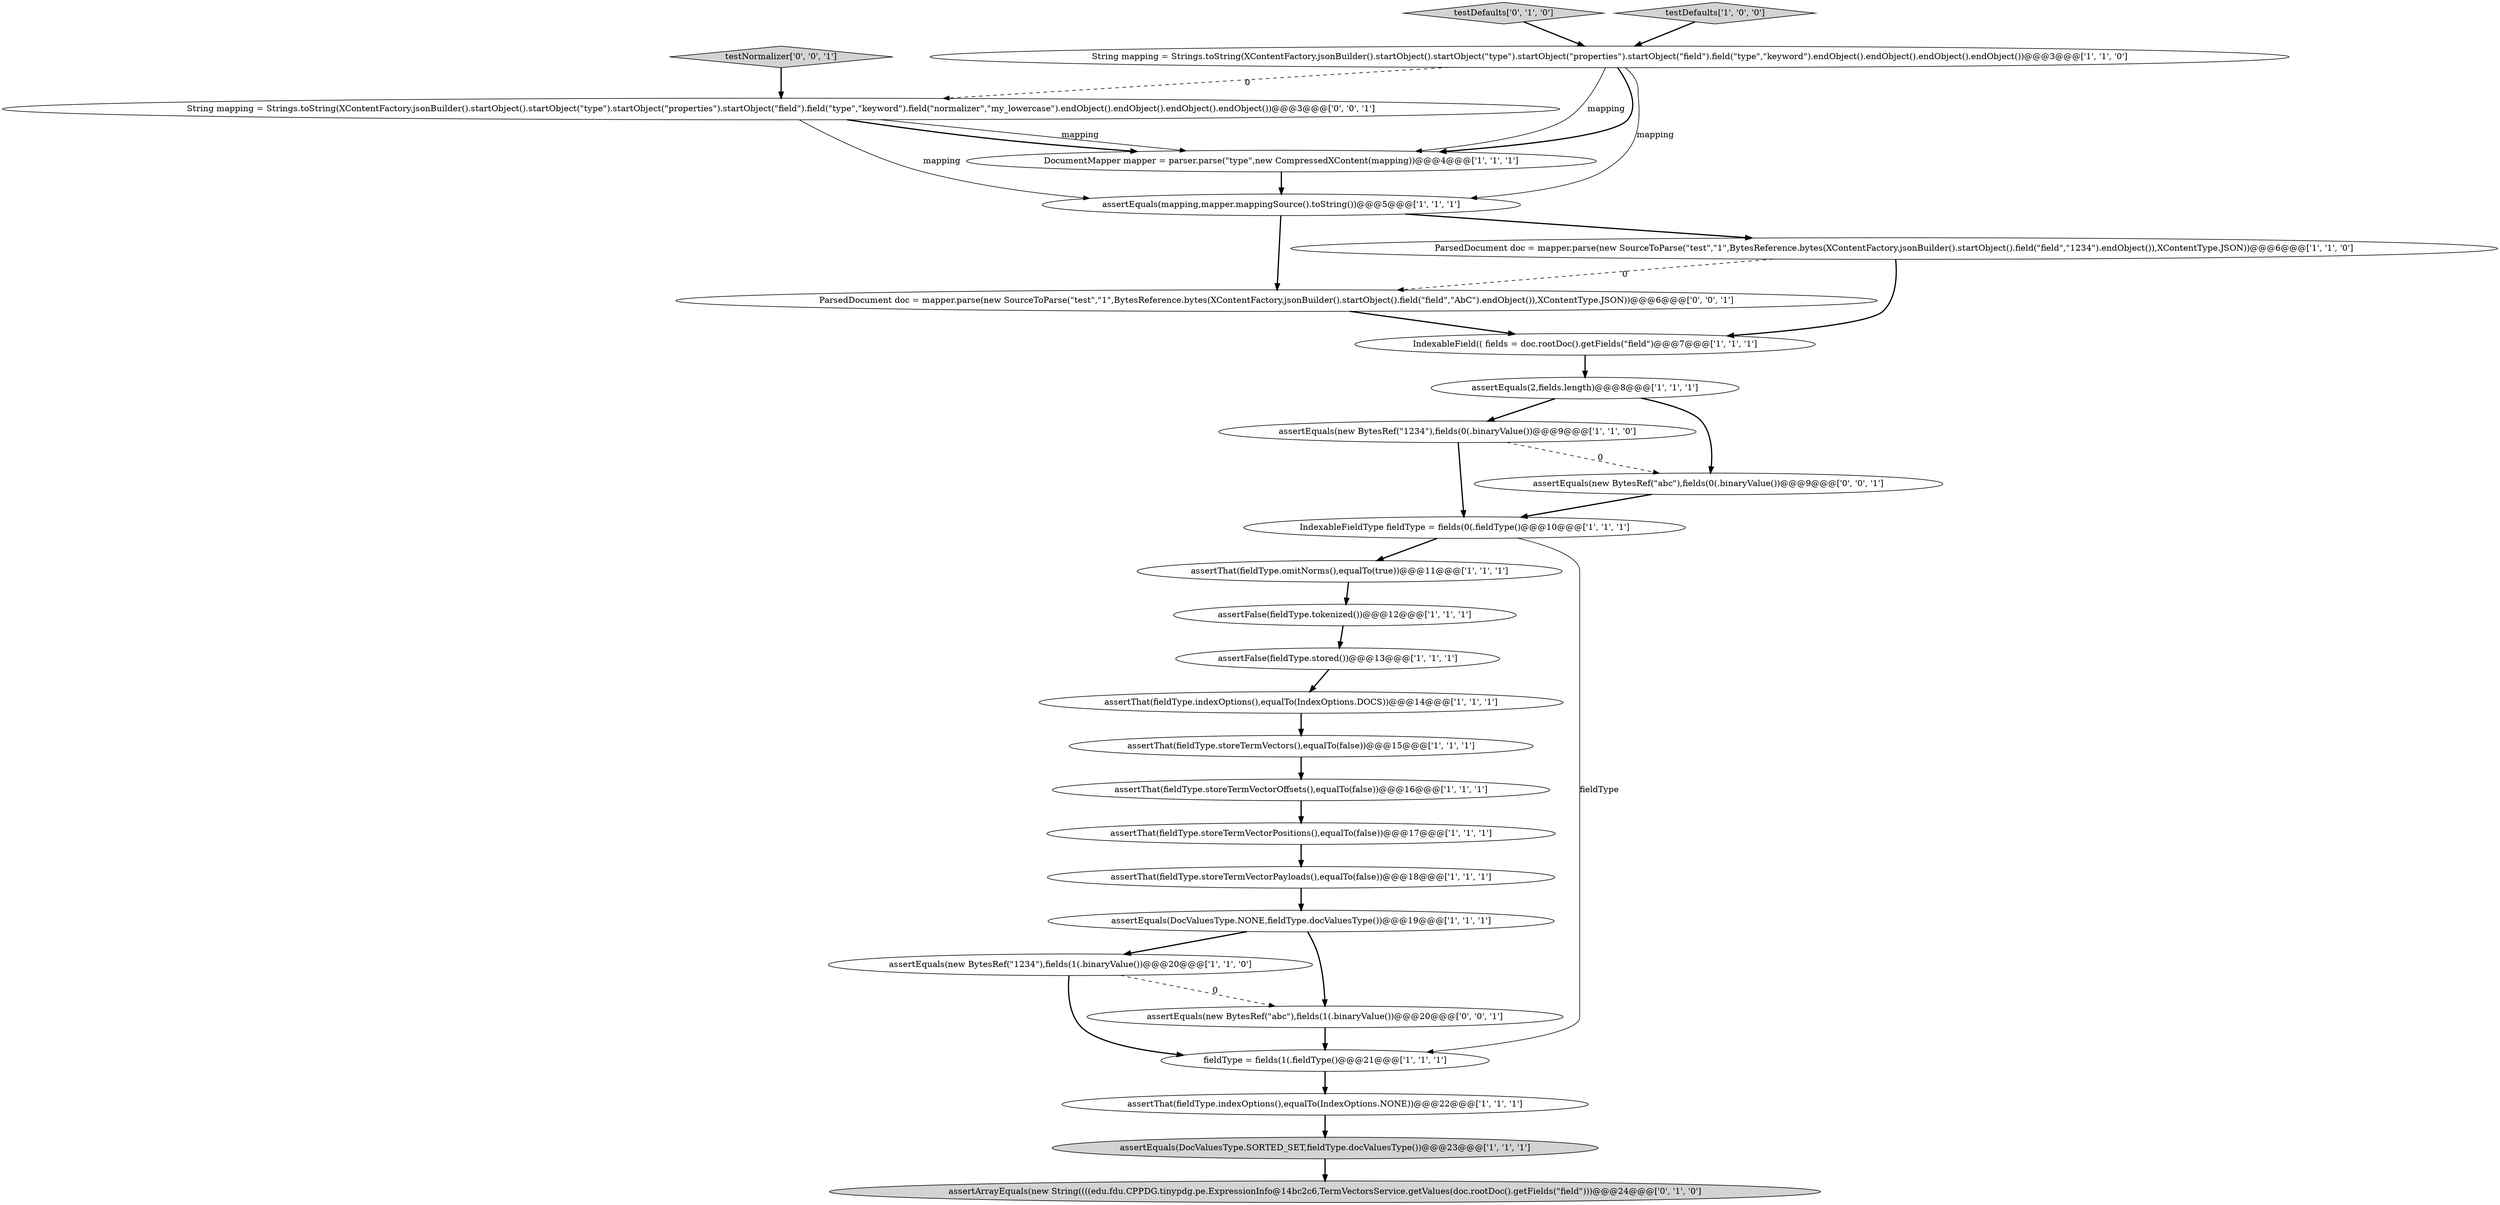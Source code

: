digraph {
11 [style = filled, label = "assertThat(fieldType.storeTermVectorOffsets(),equalTo(false))@@@16@@@['1', '1', '1']", fillcolor = white, shape = ellipse image = "AAA0AAABBB1BBB"];
8 [style = filled, label = "fieldType = fields(1(.fieldType()@@@21@@@['1', '1', '1']", fillcolor = white, shape = ellipse image = "AAA0AAABBB1BBB"];
6 [style = filled, label = "assertThat(fieldType.indexOptions(),equalTo(IndexOptions.DOCS))@@@14@@@['1', '1', '1']", fillcolor = white, shape = ellipse image = "AAA0AAABBB1BBB"];
15 [style = filled, label = "assertThat(fieldType.indexOptions(),equalTo(IndexOptions.NONE))@@@22@@@['1', '1', '1']", fillcolor = white, shape = ellipse image = "AAA0AAABBB1BBB"];
27 [style = filled, label = "assertEquals(new BytesRef(\"abc\"),fields(1(.binaryValue())@@@20@@@['0', '0', '1']", fillcolor = white, shape = ellipse image = "AAA0AAABBB3BBB"];
5 [style = filled, label = "DocumentMapper mapper = parser.parse(\"type\",new CompressedXContent(mapping))@@@4@@@['1', '1', '1']", fillcolor = white, shape = ellipse image = "AAA0AAABBB1BBB"];
23 [style = filled, label = "testDefaults['0', '1', '0']", fillcolor = lightgray, shape = diamond image = "AAA0AAABBB2BBB"];
26 [style = filled, label = "String mapping = Strings.toString(XContentFactory.jsonBuilder().startObject().startObject(\"type\").startObject(\"properties\").startObject(\"field\").field(\"type\",\"keyword\").field(\"normalizer\",\"my_lowercase\").endObject().endObject().endObject().endObject())@@@3@@@['0', '0', '1']", fillcolor = white, shape = ellipse image = "AAA0AAABBB3BBB"];
13 [style = filled, label = "assertThat(fieldType.storeTermVectors(),equalTo(false))@@@15@@@['1', '1', '1']", fillcolor = white, shape = ellipse image = "AAA0AAABBB1BBB"];
0 [style = filled, label = "assertThat(fieldType.omitNorms(),equalTo(true))@@@11@@@['1', '1', '1']", fillcolor = white, shape = ellipse image = "AAA0AAABBB1BBB"];
22 [style = filled, label = "assertArrayEquals(new String((((edu.fdu.CPPDG.tinypdg.pe.ExpressionInfo@14bc2c6,TermVectorsService.getValues(doc.rootDoc().getFields(\"field\")))@@@24@@@['0', '1', '0']", fillcolor = lightgray, shape = ellipse image = "AAA1AAABBB2BBB"];
19 [style = filled, label = "assertEquals(DocValuesType.SORTED_SET,fieldType.docValuesType())@@@23@@@['1', '1', '1']", fillcolor = lightgray, shape = ellipse image = "AAA0AAABBB1BBB"];
28 [style = filled, label = "assertEquals(new BytesRef(\"abc\"),fields(0(.binaryValue())@@@9@@@['0', '0', '1']", fillcolor = white, shape = ellipse image = "AAA0AAABBB3BBB"];
2 [style = filled, label = "assertEquals(new BytesRef(\"1234\"),fields(0(.binaryValue())@@@9@@@['1', '1', '0']", fillcolor = white, shape = ellipse image = "AAA0AAABBB1BBB"];
20 [style = filled, label = "testDefaults['1', '0', '0']", fillcolor = lightgray, shape = diamond image = "AAA0AAABBB1BBB"];
10 [style = filled, label = "IndexableField(( fields = doc.rootDoc().getFields(\"field\")@@@7@@@['1', '1', '1']", fillcolor = white, shape = ellipse image = "AAA0AAABBB1BBB"];
21 [style = filled, label = "assertThat(fieldType.storeTermVectorPayloads(),equalTo(false))@@@18@@@['1', '1', '1']", fillcolor = white, shape = ellipse image = "AAA0AAABBB1BBB"];
24 [style = filled, label = "testNormalizer['0', '0', '1']", fillcolor = lightgray, shape = diamond image = "AAA0AAABBB3BBB"];
25 [style = filled, label = "ParsedDocument doc = mapper.parse(new SourceToParse(\"test\",\"1\",BytesReference.bytes(XContentFactory.jsonBuilder().startObject().field(\"field\",\"AbC\").endObject()),XContentType.JSON))@@@6@@@['0', '0', '1']", fillcolor = white, shape = ellipse image = "AAA0AAABBB3BBB"];
7 [style = filled, label = "IndexableFieldType fieldType = fields(0(.fieldType()@@@10@@@['1', '1', '1']", fillcolor = white, shape = ellipse image = "AAA0AAABBB1BBB"];
14 [style = filled, label = "assertFalse(fieldType.tokenized())@@@12@@@['1', '1', '1']", fillcolor = white, shape = ellipse image = "AAA0AAABBB1BBB"];
4 [style = filled, label = "assertFalse(fieldType.stored())@@@13@@@['1', '1', '1']", fillcolor = white, shape = ellipse image = "AAA0AAABBB1BBB"];
17 [style = filled, label = "assertEquals(new BytesRef(\"1234\"),fields(1(.binaryValue())@@@20@@@['1', '1', '0']", fillcolor = white, shape = ellipse image = "AAA0AAABBB1BBB"];
1 [style = filled, label = "assertEquals(mapping,mapper.mappingSource().toString())@@@5@@@['1', '1', '1']", fillcolor = white, shape = ellipse image = "AAA0AAABBB1BBB"];
3 [style = filled, label = "assertEquals(2,fields.length)@@@8@@@['1', '1', '1']", fillcolor = white, shape = ellipse image = "AAA0AAABBB1BBB"];
16 [style = filled, label = "ParsedDocument doc = mapper.parse(new SourceToParse(\"test\",\"1\",BytesReference.bytes(XContentFactory.jsonBuilder().startObject().field(\"field\",\"1234\").endObject()),XContentType.JSON))@@@6@@@['1', '1', '0']", fillcolor = white, shape = ellipse image = "AAA0AAABBB1BBB"];
18 [style = filled, label = "String mapping = Strings.toString(XContentFactory.jsonBuilder().startObject().startObject(\"type\").startObject(\"properties\").startObject(\"field\").field(\"type\",\"keyword\").endObject().endObject().endObject().endObject())@@@3@@@['1', '1', '0']", fillcolor = white, shape = ellipse image = "AAA0AAABBB1BBB"];
12 [style = filled, label = "assertThat(fieldType.storeTermVectorPositions(),equalTo(false))@@@17@@@['1', '1', '1']", fillcolor = white, shape = ellipse image = "AAA0AAABBB1BBB"];
9 [style = filled, label = "assertEquals(DocValuesType.NONE,fieldType.docValuesType())@@@19@@@['1', '1', '1']", fillcolor = white, shape = ellipse image = "AAA0AAABBB1BBB"];
28->7 [style = bold, label=""];
4->6 [style = bold, label=""];
16->25 [style = dashed, label="0"];
11->12 [style = bold, label=""];
3->2 [style = bold, label=""];
2->7 [style = bold, label=""];
9->27 [style = bold, label=""];
18->5 [style = solid, label="mapping"];
7->8 [style = solid, label="fieldType"];
5->1 [style = bold, label=""];
20->18 [style = bold, label=""];
25->10 [style = bold, label=""];
18->5 [style = bold, label=""];
12->21 [style = bold, label=""];
15->19 [style = bold, label=""];
19->22 [style = bold, label=""];
6->13 [style = bold, label=""];
26->5 [style = solid, label="mapping"];
1->25 [style = bold, label=""];
16->10 [style = bold, label=""];
10->3 [style = bold, label=""];
27->8 [style = bold, label=""];
13->11 [style = bold, label=""];
26->5 [style = bold, label=""];
9->17 [style = bold, label=""];
18->1 [style = solid, label="mapping"];
7->0 [style = bold, label=""];
18->26 [style = dashed, label="0"];
17->8 [style = bold, label=""];
23->18 [style = bold, label=""];
26->1 [style = solid, label="mapping"];
21->9 [style = bold, label=""];
14->4 [style = bold, label=""];
1->16 [style = bold, label=""];
0->14 [style = bold, label=""];
3->28 [style = bold, label=""];
24->26 [style = bold, label=""];
2->28 [style = dashed, label="0"];
8->15 [style = bold, label=""];
17->27 [style = dashed, label="0"];
}
